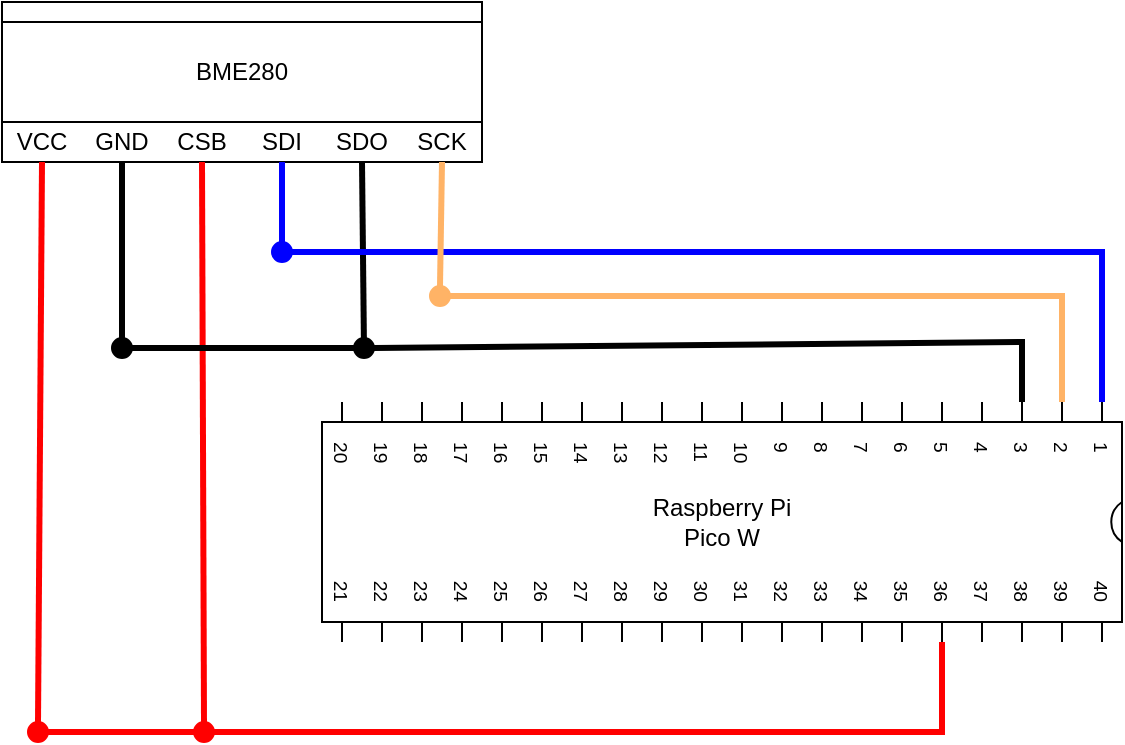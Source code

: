 <mxfile>
    <diagram name="Page-1" id="7e0a89b8-554c-2b80-1dc8-d5c74ca68de4">
        <mxGraphModel dx="1277" dy="832" grid="1" gridSize="10" guides="1" tooltips="1" connect="1" arrows="1" fold="1" page="1" pageScale="1" pageWidth="1100" pageHeight="850" background="none" math="0" shadow="0">
            <root>
                <mxCell id="0"/>
                <mxCell id="1" parent="0"/>
                <mxCell id="HXO4jJ1y9l5ZbeT_rfQ7-1" value="Raspberry Pi&lt;br&gt;Pico W" style="shadow=0;dashed=0;align=center;html=1;strokeWidth=1;shape=mxgraph.electrical.logic_gates.dual_inline_ic;labelNames=a,b,c,d,e,f,g,h,i,j,k,l,m,n,o,p,q,r,s,t;whiteSpace=wrap;rotation=90;horizontal=0;" parent="1" vertex="1">
                    <mxGeometry x="-580" y="100" width="120" height="400" as="geometry"/>
                </mxCell>
                <mxCell id="HXO4jJ1y9l5ZbeT_rfQ7-28" value="" style="group" parent="1" vertex="1" connectable="0">
                    <mxGeometry x="-880" y="40" width="240" height="80" as="geometry"/>
                </mxCell>
                <mxCell id="HXO4jJ1y9l5ZbeT_rfQ7-14" value="" style="rounded=0;whiteSpace=wrap;html=1;" parent="HXO4jJ1y9l5ZbeT_rfQ7-28" vertex="1">
                    <mxGeometry width="240" height="80" as="geometry"/>
                </mxCell>
                <mxCell id="HXO4jJ1y9l5ZbeT_rfQ7-22" value="CSB" style="text;html=1;strokeColor=none;fillColor=none;align=center;verticalAlign=middle;whiteSpace=wrap;rounded=0;" parent="HXO4jJ1y9l5ZbeT_rfQ7-28" vertex="1">
                    <mxGeometry x="80" y="60" width="40" height="20" as="geometry"/>
                </mxCell>
                <mxCell id="HXO4jJ1y9l5ZbeT_rfQ7-23" value="SDI" style="text;html=1;strokeColor=none;fillColor=none;align=center;verticalAlign=middle;whiteSpace=wrap;rounded=0;" parent="HXO4jJ1y9l5ZbeT_rfQ7-28" vertex="1">
                    <mxGeometry x="120" y="60" width="40" height="20" as="geometry"/>
                </mxCell>
                <mxCell id="HXO4jJ1y9l5ZbeT_rfQ7-24" value="SDO" style="text;html=1;strokeColor=none;fillColor=none;align=center;verticalAlign=middle;whiteSpace=wrap;rounded=0;" parent="HXO4jJ1y9l5ZbeT_rfQ7-28" vertex="1">
                    <mxGeometry x="160" y="60" width="40" height="20" as="geometry"/>
                </mxCell>
                <mxCell id="HXO4jJ1y9l5ZbeT_rfQ7-25" value="SCK" style="text;html=1;strokeColor=none;fillColor=none;align=center;verticalAlign=middle;whiteSpace=wrap;rounded=0;" parent="HXO4jJ1y9l5ZbeT_rfQ7-28" vertex="1">
                    <mxGeometry x="200" y="60" width="40" height="20" as="geometry"/>
                </mxCell>
                <mxCell id="HXO4jJ1y9l5ZbeT_rfQ7-26" value="GND" style="text;html=1;strokeColor=none;fillColor=none;align=center;verticalAlign=middle;whiteSpace=wrap;rounded=0;" parent="HXO4jJ1y9l5ZbeT_rfQ7-28" vertex="1">
                    <mxGeometry x="40" y="60" width="40" height="20" as="geometry"/>
                </mxCell>
                <mxCell id="HXO4jJ1y9l5ZbeT_rfQ7-27" value="VCC" style="text;html=1;strokeColor=none;fillColor=none;align=center;verticalAlign=middle;whiteSpace=wrap;rounded=0;" parent="HXO4jJ1y9l5ZbeT_rfQ7-28" vertex="1">
                    <mxGeometry y="60" width="40" height="20" as="geometry"/>
                </mxCell>
                <mxCell id="HXO4jJ1y9l5ZbeT_rfQ7-55" value="BME280" style="text;html=1;strokeColor=default;fillColor=none;align=center;verticalAlign=middle;whiteSpace=wrap;rounded=0;container=0;" parent="HXO4jJ1y9l5ZbeT_rfQ7-28" vertex="1">
                    <mxGeometry y="10" width="240" height="50" as="geometry"/>
                </mxCell>
                <mxCell id="HXO4jJ1y9l5ZbeT_rfQ7-36" value="" style="endArrow=none;html=1;rounded=0;exitX=0.5;exitY=1;exitDx=0;exitDy=0;entryX=0.5;entryY=0;entryDx=0;entryDy=0;strokeWidth=3;strokeColor=#FF0000;" parent="1" source="HXO4jJ1y9l5ZbeT_rfQ7-22" target="HXO4jJ1y9l5ZbeT_rfQ7-43" edge="1">
                    <mxGeometry width="50" height="50" relative="1" as="geometry">
                        <mxPoint x="-730" y="130" as="sourcePoint"/>
                        <mxPoint x="-780" y="200" as="targetPoint"/>
                    </mxGeometry>
                </mxCell>
                <mxCell id="HXO4jJ1y9l5ZbeT_rfQ7-38" value="" style="endArrow=none;html=1;rounded=0;exitX=0.5;exitY=1;exitDx=0;exitDy=0;strokeWidth=3;" parent="1" source="HXO4jJ1y9l5ZbeT_rfQ7-24" target="HXO4jJ1y9l5ZbeT_rfQ7-37" edge="1">
                    <mxGeometry width="50" height="50" relative="1" as="geometry">
                        <mxPoint x="-740" y="120" as="sourcePoint"/>
                        <mxPoint x="-740" y="160" as="targetPoint"/>
                    </mxGeometry>
                </mxCell>
                <mxCell id="HXO4jJ1y9l5ZbeT_rfQ7-37" value="" style="ellipse;whiteSpace=wrap;html=1;fillColor=#000000;" parent="1" vertex="1">
                    <mxGeometry x="-704" y="208" width="10" height="10" as="geometry"/>
                </mxCell>
                <mxCell id="HXO4jJ1y9l5ZbeT_rfQ7-43" value="" style="ellipse;whiteSpace=wrap;html=1;fillColor=#FF0000;strokeColor=#FF0000;" parent="1" vertex="1">
                    <mxGeometry x="-784" y="400" width="10" height="10" as="geometry"/>
                </mxCell>
                <mxCell id="HXO4jJ1y9l5ZbeT_rfQ7-44" value="" style="endArrow=none;html=1;rounded=0;strokeWidth=3;entryX=1;entryY=0.5;entryDx=0;entryDy=0;exitX=0;exitY=0;exitDx=0;exitDy=50;exitPerimeter=0;" parent="1" source="HXO4jJ1y9l5ZbeT_rfQ7-1" target="HXO4jJ1y9l5ZbeT_rfQ7-37" edge="1">
                    <mxGeometry width="50" height="50" relative="1" as="geometry">
                        <mxPoint x="-300" y="155" as="sourcePoint"/>
                        <mxPoint x="-729" y="160" as="targetPoint"/>
                        <Array as="points">
                            <mxPoint x="-370" y="210"/>
                        </Array>
                    </mxGeometry>
                </mxCell>
                <mxCell id="HXO4jJ1y9l5ZbeT_rfQ7-45" value="" style="endArrow=none;html=1;rounded=0;exitX=1;exitY=0.5;exitDx=0;exitDy=0;entryX=1;entryY=0;entryDx=0;entryDy=90;strokeWidth=3;strokeColor=#FF0000;entryPerimeter=0;" parent="1" source="HXO4jJ1y9l5ZbeT_rfQ7-43" target="HXO4jJ1y9l5ZbeT_rfQ7-1" edge="1">
                    <mxGeometry width="50" height="50" relative="1" as="geometry">
                        <mxPoint x="-770" y="130" as="sourcePoint"/>
                        <mxPoint x="-770" y="195" as="targetPoint"/>
                        <Array as="points">
                            <mxPoint x="-410" y="405"/>
                        </Array>
                    </mxGeometry>
                </mxCell>
                <mxCell id="HXO4jJ1y9l5ZbeT_rfQ7-47" value="" style="ellipse;whiteSpace=wrap;html=1;fillColor=#FF0000;strokeColor=#FF0000;" parent="1" vertex="1">
                    <mxGeometry x="-867" y="400" width="10" height="10" as="geometry"/>
                </mxCell>
                <mxCell id="HXO4jJ1y9l5ZbeT_rfQ7-48" value="" style="endArrow=none;html=1;rounded=0;exitX=0.5;exitY=1;exitDx=0;exitDy=0;entryX=0.5;entryY=0;entryDx=0;entryDy=0;strokeWidth=3;strokeColor=#FF0000;" parent="1" source="HXO4jJ1y9l5ZbeT_rfQ7-27" target="HXO4jJ1y9l5ZbeT_rfQ7-47" edge="1">
                    <mxGeometry width="50" height="50" relative="1" as="geometry">
                        <mxPoint x="-770" y="130" as="sourcePoint"/>
                        <mxPoint x="-769" y="410" as="targetPoint"/>
                    </mxGeometry>
                </mxCell>
                <mxCell id="HXO4jJ1y9l5ZbeT_rfQ7-50" value="" style="endArrow=none;html=1;rounded=0;exitX=1;exitY=0.5;exitDx=0;exitDy=0;entryX=0;entryY=0.5;entryDx=0;entryDy=0;strokeWidth=3;strokeColor=#FF0000;" parent="1" source="HXO4jJ1y9l5ZbeT_rfQ7-47" target="HXO4jJ1y9l5ZbeT_rfQ7-43" edge="1">
                    <mxGeometry width="50" height="50" relative="1" as="geometry">
                        <mxPoint x="-850" y="130" as="sourcePoint"/>
                        <mxPoint x="-852" y="410" as="targetPoint"/>
                    </mxGeometry>
                </mxCell>
                <mxCell id="HXO4jJ1y9l5ZbeT_rfQ7-51" value="" style="ellipse;whiteSpace=wrap;html=1;fillColor=#000000;" parent="1" vertex="1">
                    <mxGeometry x="-825" y="208" width="10" height="10" as="geometry"/>
                </mxCell>
                <mxCell id="HXO4jJ1y9l5ZbeT_rfQ7-52" value="" style="endArrow=none;html=1;rounded=0;exitX=1;exitY=0.5;exitDx=0;exitDy=0;strokeWidth=3;entryX=0;entryY=0.5;entryDx=0;entryDy=0;" parent="1" source="HXO4jJ1y9l5ZbeT_rfQ7-51" target="HXO4jJ1y9l5ZbeT_rfQ7-37" edge="1">
                    <mxGeometry width="50" height="50" relative="1" as="geometry">
                        <mxPoint x="-729" y="188" as="sourcePoint"/>
                        <mxPoint x="-729" y="218" as="targetPoint"/>
                    </mxGeometry>
                </mxCell>
                <mxCell id="HXO4jJ1y9l5ZbeT_rfQ7-54" value="" style="endArrow=none;html=1;rounded=0;exitX=0.5;exitY=1;exitDx=0;exitDy=0;strokeWidth=3;entryX=0.5;entryY=0;entryDx=0;entryDy=0;" parent="1" source="HXO4jJ1y9l5ZbeT_rfQ7-26" target="HXO4jJ1y9l5ZbeT_rfQ7-51" edge="1">
                    <mxGeometry width="50" height="50" relative="1" as="geometry">
                        <mxPoint x="-790" y="165" as="sourcePoint"/>
                        <mxPoint x="-734" y="165" as="targetPoint"/>
                    </mxGeometry>
                </mxCell>
                <mxCell id="HXO4jJ1y9l5ZbeT_rfQ7-56" value="" style="endArrow=none;html=1;rounded=0;strokeWidth=3;exitX=0;exitY=0;exitDx=0;exitDy=10;exitPerimeter=0;strokeColor=#0000FF;entryX=1;entryY=0.5;entryDx=0;entryDy=0;" parent="1" source="HXO4jJ1y9l5ZbeT_rfQ7-1" target="HXO4jJ1y9l5ZbeT_rfQ7-57" edge="1">
                    <mxGeometry width="50" height="50" relative="1" as="geometry">
                        <mxPoint x="-245" y="250" as="sourcePoint"/>
                        <mxPoint x="-720" y="165" as="targetPoint"/>
                        <Array as="points">
                            <mxPoint x="-330" y="165"/>
                        </Array>
                    </mxGeometry>
                </mxCell>
                <mxCell id="HXO4jJ1y9l5ZbeT_rfQ7-57" value="" style="ellipse;whiteSpace=wrap;html=1;fillColor=#0000FF;strokeColor=#0000FF;" parent="1" vertex="1">
                    <mxGeometry x="-745" y="160" width="10" height="10" as="geometry"/>
                </mxCell>
                <mxCell id="HXO4jJ1y9l5ZbeT_rfQ7-58" value="" style="endArrow=none;html=1;rounded=0;strokeWidth=3;entryX=0.5;entryY=0;entryDx=0;entryDy=0;strokeColor=#0000FF;exitX=0.5;exitY=1;exitDx=0;exitDy=0;" parent="1" source="HXO4jJ1y9l5ZbeT_rfQ7-23" target="HXO4jJ1y9l5ZbeT_rfQ7-57" edge="1">
                    <mxGeometry width="50" height="50" relative="1" as="geometry">
                        <mxPoint x="-710" y="140" as="sourcePoint"/>
                        <mxPoint x="-729" y="160" as="targetPoint"/>
                    </mxGeometry>
                </mxCell>
                <mxCell id="HXO4jJ1y9l5ZbeT_rfQ7-60" value="" style="endArrow=none;html=1;rounded=0;strokeWidth=3;exitX=0;exitY=0;exitDx=0;exitDy=30;exitPerimeter=0;strokeColor=#FFB366;entryX=1;entryY=0.5;entryDx=0;entryDy=0;" parent="1" source="HXO4jJ1y9l5ZbeT_rfQ7-1" target="HXO4jJ1y9l5ZbeT_rfQ7-63" edge="1">
                    <mxGeometry width="50" height="50" relative="1" as="geometry">
                        <mxPoint x="-205" y="250" as="sourcePoint"/>
                        <mxPoint x="-660" y="190" as="targetPoint"/>
                        <Array as="points">
                            <mxPoint x="-350" y="187"/>
                        </Array>
                    </mxGeometry>
                </mxCell>
                <mxCell id="HXO4jJ1y9l5ZbeT_rfQ7-63" value="" style="ellipse;whiteSpace=wrap;html=1;fillColor=#FFB366;strokeColor=#FFB366;" parent="1" vertex="1">
                    <mxGeometry x="-666" y="182" width="10" height="10" as="geometry"/>
                </mxCell>
                <mxCell id="HXO4jJ1y9l5ZbeT_rfQ7-64" value="" style="endArrow=none;html=1;rounded=0;exitX=0.5;exitY=1;exitDx=0;exitDy=0;strokeWidth=3;entryX=0.5;entryY=0;entryDx=0;entryDy=0;strokeColor=#FFB366;fillColor=#fad7ac;" parent="1" source="HXO4jJ1y9l5ZbeT_rfQ7-25" target="HXO4jJ1y9l5ZbeT_rfQ7-63" edge="1">
                    <mxGeometry width="50" height="50" relative="1" as="geometry">
                        <mxPoint x="-690" y="130" as="sourcePoint"/>
                        <mxPoint x="-719" y="170" as="targetPoint"/>
                    </mxGeometry>
                </mxCell>
            </root>
        </mxGraphModel>
    </diagram>
</mxfile>